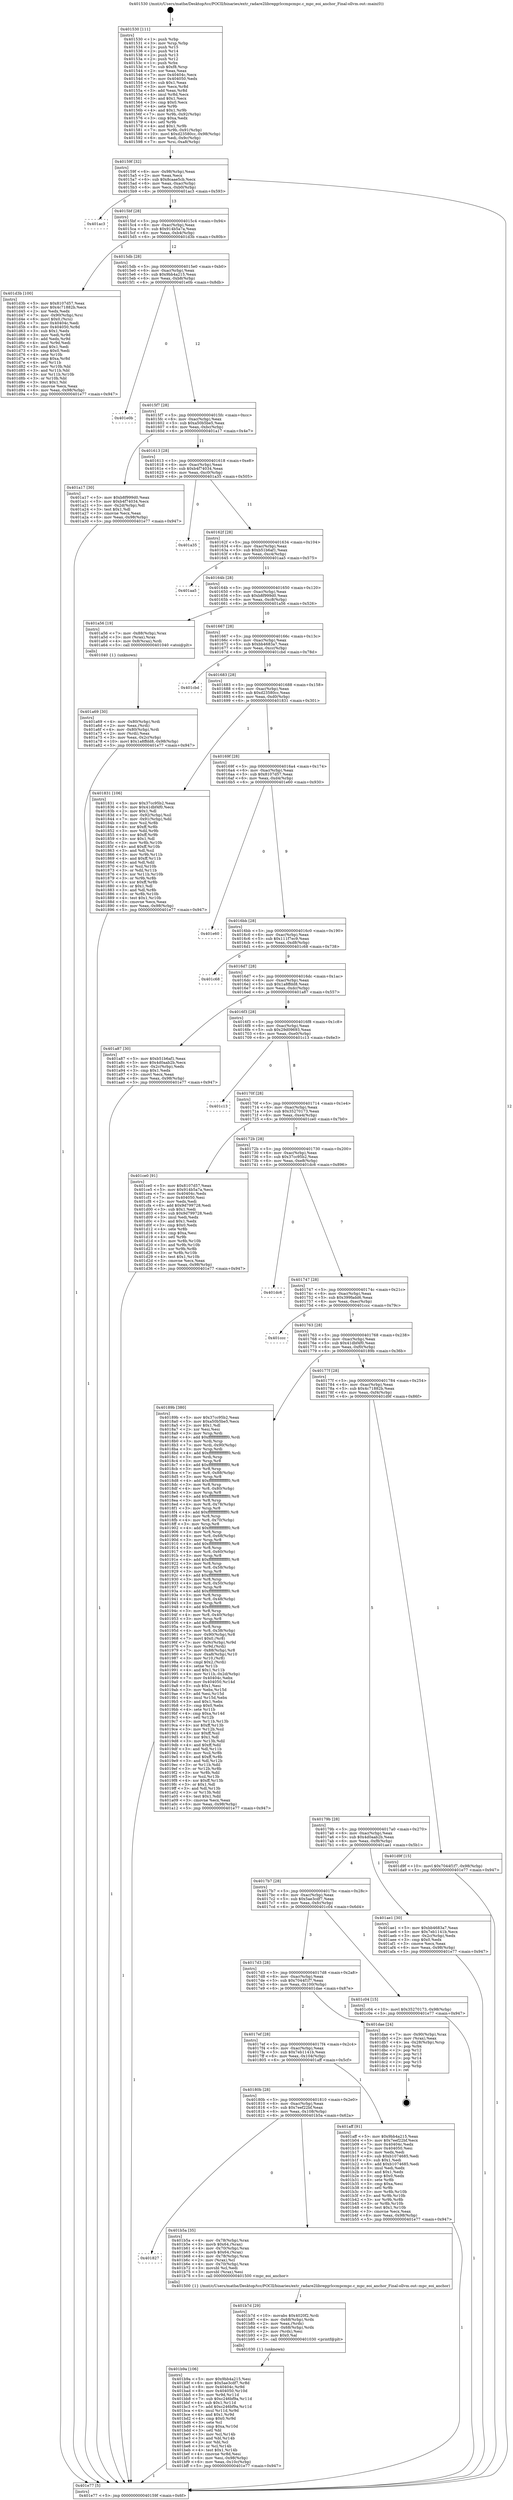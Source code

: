 digraph "0x401530" {
  label = "0x401530 (/mnt/c/Users/mathe/Desktop/tcc/POCII/binaries/extr_radare2libreggrlccmpcmpc.c_mpc_eoi_anchor_Final-ollvm.out::main(0))"
  labelloc = "t"
  node[shape=record]

  Entry [label="",width=0.3,height=0.3,shape=circle,fillcolor=black,style=filled]
  "0x40159f" [label="{
     0x40159f [32]\l
     | [instrs]\l
     &nbsp;&nbsp;0x40159f \<+6\>: mov -0x98(%rbp),%eax\l
     &nbsp;&nbsp;0x4015a5 \<+2\>: mov %eax,%ecx\l
     &nbsp;&nbsp;0x4015a7 \<+6\>: sub $0x8caae5cb,%ecx\l
     &nbsp;&nbsp;0x4015ad \<+6\>: mov %eax,-0xac(%rbp)\l
     &nbsp;&nbsp;0x4015b3 \<+6\>: mov %ecx,-0xb0(%rbp)\l
     &nbsp;&nbsp;0x4015b9 \<+6\>: je 0000000000401ac3 \<main+0x593\>\l
  }"]
  "0x401ac3" [label="{
     0x401ac3\l
  }", style=dashed]
  "0x4015bf" [label="{
     0x4015bf [28]\l
     | [instrs]\l
     &nbsp;&nbsp;0x4015bf \<+5\>: jmp 00000000004015c4 \<main+0x94\>\l
     &nbsp;&nbsp;0x4015c4 \<+6\>: mov -0xac(%rbp),%eax\l
     &nbsp;&nbsp;0x4015ca \<+5\>: sub $0x914b5a7a,%eax\l
     &nbsp;&nbsp;0x4015cf \<+6\>: mov %eax,-0xb4(%rbp)\l
     &nbsp;&nbsp;0x4015d5 \<+6\>: je 0000000000401d3b \<main+0x80b\>\l
  }"]
  Exit [label="",width=0.3,height=0.3,shape=circle,fillcolor=black,style=filled,peripheries=2]
  "0x401d3b" [label="{
     0x401d3b [100]\l
     | [instrs]\l
     &nbsp;&nbsp;0x401d3b \<+5\>: mov $0x8107d57,%eax\l
     &nbsp;&nbsp;0x401d40 \<+5\>: mov $0x4c71882b,%ecx\l
     &nbsp;&nbsp;0x401d45 \<+2\>: xor %edx,%edx\l
     &nbsp;&nbsp;0x401d47 \<+7\>: mov -0x90(%rbp),%rsi\l
     &nbsp;&nbsp;0x401d4e \<+6\>: movl $0x0,(%rsi)\l
     &nbsp;&nbsp;0x401d54 \<+7\>: mov 0x40404c,%edi\l
     &nbsp;&nbsp;0x401d5b \<+8\>: mov 0x404050,%r8d\l
     &nbsp;&nbsp;0x401d63 \<+3\>: sub $0x1,%edx\l
     &nbsp;&nbsp;0x401d66 \<+3\>: mov %edi,%r9d\l
     &nbsp;&nbsp;0x401d69 \<+3\>: add %edx,%r9d\l
     &nbsp;&nbsp;0x401d6c \<+4\>: imul %r9d,%edi\l
     &nbsp;&nbsp;0x401d70 \<+3\>: and $0x1,%edi\l
     &nbsp;&nbsp;0x401d73 \<+3\>: cmp $0x0,%edi\l
     &nbsp;&nbsp;0x401d76 \<+4\>: sete %r10b\l
     &nbsp;&nbsp;0x401d7a \<+4\>: cmp $0xa,%r8d\l
     &nbsp;&nbsp;0x401d7e \<+4\>: setl %r11b\l
     &nbsp;&nbsp;0x401d82 \<+3\>: mov %r10b,%bl\l
     &nbsp;&nbsp;0x401d85 \<+3\>: and %r11b,%bl\l
     &nbsp;&nbsp;0x401d88 \<+3\>: xor %r11b,%r10b\l
     &nbsp;&nbsp;0x401d8b \<+3\>: or %r10b,%bl\l
     &nbsp;&nbsp;0x401d8e \<+3\>: test $0x1,%bl\l
     &nbsp;&nbsp;0x401d91 \<+3\>: cmovne %ecx,%eax\l
     &nbsp;&nbsp;0x401d94 \<+6\>: mov %eax,-0x98(%rbp)\l
     &nbsp;&nbsp;0x401d9a \<+5\>: jmp 0000000000401e77 \<main+0x947\>\l
  }"]
  "0x4015db" [label="{
     0x4015db [28]\l
     | [instrs]\l
     &nbsp;&nbsp;0x4015db \<+5\>: jmp 00000000004015e0 \<main+0xb0\>\l
     &nbsp;&nbsp;0x4015e0 \<+6\>: mov -0xac(%rbp),%eax\l
     &nbsp;&nbsp;0x4015e6 \<+5\>: sub $0x9bb4a215,%eax\l
     &nbsp;&nbsp;0x4015eb \<+6\>: mov %eax,-0xb8(%rbp)\l
     &nbsp;&nbsp;0x4015f1 \<+6\>: je 0000000000401e0b \<main+0x8db\>\l
  }"]
  "0x401b9a" [label="{
     0x401b9a [106]\l
     | [instrs]\l
     &nbsp;&nbsp;0x401b9a \<+5\>: mov $0x9bb4a215,%esi\l
     &nbsp;&nbsp;0x401b9f \<+6\>: mov $0x5ae3cdf7,%r8d\l
     &nbsp;&nbsp;0x401ba5 \<+8\>: mov 0x40404c,%r9d\l
     &nbsp;&nbsp;0x401bad \<+8\>: mov 0x404050,%r10d\l
     &nbsp;&nbsp;0x401bb5 \<+3\>: mov %r9d,%r11d\l
     &nbsp;&nbsp;0x401bb8 \<+7\>: sub $0xc246bf9a,%r11d\l
     &nbsp;&nbsp;0x401bbf \<+4\>: sub $0x1,%r11d\l
     &nbsp;&nbsp;0x401bc3 \<+7\>: add $0xc246bf9a,%r11d\l
     &nbsp;&nbsp;0x401bca \<+4\>: imul %r11d,%r9d\l
     &nbsp;&nbsp;0x401bce \<+4\>: and $0x1,%r9d\l
     &nbsp;&nbsp;0x401bd2 \<+4\>: cmp $0x0,%r9d\l
     &nbsp;&nbsp;0x401bd6 \<+3\>: sete %cl\l
     &nbsp;&nbsp;0x401bd9 \<+4\>: cmp $0xa,%r10d\l
     &nbsp;&nbsp;0x401bdd \<+3\>: setl %bl\l
     &nbsp;&nbsp;0x401be0 \<+3\>: mov %cl,%r14b\l
     &nbsp;&nbsp;0x401be3 \<+3\>: and %bl,%r14b\l
     &nbsp;&nbsp;0x401be6 \<+2\>: xor %bl,%cl\l
     &nbsp;&nbsp;0x401be8 \<+3\>: or %cl,%r14b\l
     &nbsp;&nbsp;0x401beb \<+4\>: test $0x1,%r14b\l
     &nbsp;&nbsp;0x401bef \<+4\>: cmovne %r8d,%esi\l
     &nbsp;&nbsp;0x401bf3 \<+6\>: mov %esi,-0x98(%rbp)\l
     &nbsp;&nbsp;0x401bf9 \<+6\>: mov %eax,-0x10c(%rbp)\l
     &nbsp;&nbsp;0x401bff \<+5\>: jmp 0000000000401e77 \<main+0x947\>\l
  }"]
  "0x401e0b" [label="{
     0x401e0b\l
  }", style=dashed]
  "0x4015f7" [label="{
     0x4015f7 [28]\l
     | [instrs]\l
     &nbsp;&nbsp;0x4015f7 \<+5\>: jmp 00000000004015fc \<main+0xcc\>\l
     &nbsp;&nbsp;0x4015fc \<+6\>: mov -0xac(%rbp),%eax\l
     &nbsp;&nbsp;0x401602 \<+5\>: sub $0xa50b5be5,%eax\l
     &nbsp;&nbsp;0x401607 \<+6\>: mov %eax,-0xbc(%rbp)\l
     &nbsp;&nbsp;0x40160d \<+6\>: je 0000000000401a17 \<main+0x4e7\>\l
  }"]
  "0x401b7d" [label="{
     0x401b7d [29]\l
     | [instrs]\l
     &nbsp;&nbsp;0x401b7d \<+10\>: movabs $0x4020f2,%rdi\l
     &nbsp;&nbsp;0x401b87 \<+4\>: mov -0x68(%rbp),%rdx\l
     &nbsp;&nbsp;0x401b8b \<+2\>: mov %eax,(%rdx)\l
     &nbsp;&nbsp;0x401b8d \<+4\>: mov -0x68(%rbp),%rdx\l
     &nbsp;&nbsp;0x401b91 \<+2\>: mov (%rdx),%esi\l
     &nbsp;&nbsp;0x401b93 \<+2\>: mov $0x0,%al\l
     &nbsp;&nbsp;0x401b95 \<+5\>: call 0000000000401030 \<printf@plt\>\l
     | [calls]\l
     &nbsp;&nbsp;0x401030 \{1\} (unknown)\l
  }"]
  "0x401a17" [label="{
     0x401a17 [30]\l
     | [instrs]\l
     &nbsp;&nbsp;0x401a17 \<+5\>: mov $0xb8f999d0,%eax\l
     &nbsp;&nbsp;0x401a1c \<+5\>: mov $0xb4f74034,%ecx\l
     &nbsp;&nbsp;0x401a21 \<+3\>: mov -0x2d(%rbp),%dl\l
     &nbsp;&nbsp;0x401a24 \<+3\>: test $0x1,%dl\l
     &nbsp;&nbsp;0x401a27 \<+3\>: cmovne %ecx,%eax\l
     &nbsp;&nbsp;0x401a2a \<+6\>: mov %eax,-0x98(%rbp)\l
     &nbsp;&nbsp;0x401a30 \<+5\>: jmp 0000000000401e77 \<main+0x947\>\l
  }"]
  "0x401613" [label="{
     0x401613 [28]\l
     | [instrs]\l
     &nbsp;&nbsp;0x401613 \<+5\>: jmp 0000000000401618 \<main+0xe8\>\l
     &nbsp;&nbsp;0x401618 \<+6\>: mov -0xac(%rbp),%eax\l
     &nbsp;&nbsp;0x40161e \<+5\>: sub $0xb4f74034,%eax\l
     &nbsp;&nbsp;0x401623 \<+6\>: mov %eax,-0xc0(%rbp)\l
     &nbsp;&nbsp;0x401629 \<+6\>: je 0000000000401a35 \<main+0x505\>\l
  }"]
  "0x401827" [label="{
     0x401827\l
  }", style=dashed]
  "0x401a35" [label="{
     0x401a35\l
  }", style=dashed]
  "0x40162f" [label="{
     0x40162f [28]\l
     | [instrs]\l
     &nbsp;&nbsp;0x40162f \<+5\>: jmp 0000000000401634 \<main+0x104\>\l
     &nbsp;&nbsp;0x401634 \<+6\>: mov -0xac(%rbp),%eax\l
     &nbsp;&nbsp;0x40163a \<+5\>: sub $0xb51b6af1,%eax\l
     &nbsp;&nbsp;0x40163f \<+6\>: mov %eax,-0xc4(%rbp)\l
     &nbsp;&nbsp;0x401645 \<+6\>: je 0000000000401aa5 \<main+0x575\>\l
  }"]
  "0x401b5a" [label="{
     0x401b5a [35]\l
     | [instrs]\l
     &nbsp;&nbsp;0x401b5a \<+4\>: mov -0x78(%rbp),%rax\l
     &nbsp;&nbsp;0x401b5e \<+3\>: movb $0x64,(%rax)\l
     &nbsp;&nbsp;0x401b61 \<+4\>: mov -0x70(%rbp),%rax\l
     &nbsp;&nbsp;0x401b65 \<+3\>: movb $0x64,(%rax)\l
     &nbsp;&nbsp;0x401b68 \<+4\>: mov -0x78(%rbp),%rax\l
     &nbsp;&nbsp;0x401b6c \<+2\>: mov (%rax),%cl\l
     &nbsp;&nbsp;0x401b6e \<+4\>: mov -0x70(%rbp),%rax\l
     &nbsp;&nbsp;0x401b72 \<+3\>: movsbl %cl,%edi\l
     &nbsp;&nbsp;0x401b75 \<+3\>: movsbl (%rax),%esi\l
     &nbsp;&nbsp;0x401b78 \<+5\>: call 0000000000401500 \<mpc_eoi_anchor\>\l
     | [calls]\l
     &nbsp;&nbsp;0x401500 \{1\} (/mnt/c/Users/mathe/Desktop/tcc/POCII/binaries/extr_radare2libreggrlccmpcmpc.c_mpc_eoi_anchor_Final-ollvm.out::mpc_eoi_anchor)\l
  }"]
  "0x401aa5" [label="{
     0x401aa5\l
  }", style=dashed]
  "0x40164b" [label="{
     0x40164b [28]\l
     | [instrs]\l
     &nbsp;&nbsp;0x40164b \<+5\>: jmp 0000000000401650 \<main+0x120\>\l
     &nbsp;&nbsp;0x401650 \<+6\>: mov -0xac(%rbp),%eax\l
     &nbsp;&nbsp;0x401656 \<+5\>: sub $0xb8f999d0,%eax\l
     &nbsp;&nbsp;0x40165b \<+6\>: mov %eax,-0xc8(%rbp)\l
     &nbsp;&nbsp;0x401661 \<+6\>: je 0000000000401a56 \<main+0x526\>\l
  }"]
  "0x40180b" [label="{
     0x40180b [28]\l
     | [instrs]\l
     &nbsp;&nbsp;0x40180b \<+5\>: jmp 0000000000401810 \<main+0x2e0\>\l
     &nbsp;&nbsp;0x401810 \<+6\>: mov -0xac(%rbp),%eax\l
     &nbsp;&nbsp;0x401816 \<+5\>: sub $0x7eef22bf,%eax\l
     &nbsp;&nbsp;0x40181b \<+6\>: mov %eax,-0x108(%rbp)\l
     &nbsp;&nbsp;0x401821 \<+6\>: je 0000000000401b5a \<main+0x62a\>\l
  }"]
  "0x401a56" [label="{
     0x401a56 [19]\l
     | [instrs]\l
     &nbsp;&nbsp;0x401a56 \<+7\>: mov -0x88(%rbp),%rax\l
     &nbsp;&nbsp;0x401a5d \<+3\>: mov (%rax),%rax\l
     &nbsp;&nbsp;0x401a60 \<+4\>: mov 0x8(%rax),%rdi\l
     &nbsp;&nbsp;0x401a64 \<+5\>: call 0000000000401040 \<atoi@plt\>\l
     | [calls]\l
     &nbsp;&nbsp;0x401040 \{1\} (unknown)\l
  }"]
  "0x401667" [label="{
     0x401667 [28]\l
     | [instrs]\l
     &nbsp;&nbsp;0x401667 \<+5\>: jmp 000000000040166c \<main+0x13c\>\l
     &nbsp;&nbsp;0x40166c \<+6\>: mov -0xac(%rbp),%eax\l
     &nbsp;&nbsp;0x401672 \<+5\>: sub $0xbb4683a7,%eax\l
     &nbsp;&nbsp;0x401677 \<+6\>: mov %eax,-0xcc(%rbp)\l
     &nbsp;&nbsp;0x40167d \<+6\>: je 0000000000401cbd \<main+0x78d\>\l
  }"]
  "0x401aff" [label="{
     0x401aff [91]\l
     | [instrs]\l
     &nbsp;&nbsp;0x401aff \<+5\>: mov $0x9bb4a215,%eax\l
     &nbsp;&nbsp;0x401b04 \<+5\>: mov $0x7eef22bf,%ecx\l
     &nbsp;&nbsp;0x401b09 \<+7\>: mov 0x40404c,%edx\l
     &nbsp;&nbsp;0x401b10 \<+7\>: mov 0x404050,%esi\l
     &nbsp;&nbsp;0x401b17 \<+2\>: mov %edx,%edi\l
     &nbsp;&nbsp;0x401b19 \<+6\>: sub $0xb1074685,%edi\l
     &nbsp;&nbsp;0x401b1f \<+3\>: sub $0x1,%edi\l
     &nbsp;&nbsp;0x401b22 \<+6\>: add $0xb1074685,%edi\l
     &nbsp;&nbsp;0x401b28 \<+3\>: imul %edi,%edx\l
     &nbsp;&nbsp;0x401b2b \<+3\>: and $0x1,%edx\l
     &nbsp;&nbsp;0x401b2e \<+3\>: cmp $0x0,%edx\l
     &nbsp;&nbsp;0x401b31 \<+4\>: sete %r8b\l
     &nbsp;&nbsp;0x401b35 \<+3\>: cmp $0xa,%esi\l
     &nbsp;&nbsp;0x401b38 \<+4\>: setl %r9b\l
     &nbsp;&nbsp;0x401b3c \<+3\>: mov %r8b,%r10b\l
     &nbsp;&nbsp;0x401b3f \<+3\>: and %r9b,%r10b\l
     &nbsp;&nbsp;0x401b42 \<+3\>: xor %r9b,%r8b\l
     &nbsp;&nbsp;0x401b45 \<+3\>: or %r8b,%r10b\l
     &nbsp;&nbsp;0x401b48 \<+4\>: test $0x1,%r10b\l
     &nbsp;&nbsp;0x401b4c \<+3\>: cmovne %ecx,%eax\l
     &nbsp;&nbsp;0x401b4f \<+6\>: mov %eax,-0x98(%rbp)\l
     &nbsp;&nbsp;0x401b55 \<+5\>: jmp 0000000000401e77 \<main+0x947\>\l
  }"]
  "0x401cbd" [label="{
     0x401cbd\l
  }", style=dashed]
  "0x401683" [label="{
     0x401683 [28]\l
     | [instrs]\l
     &nbsp;&nbsp;0x401683 \<+5\>: jmp 0000000000401688 \<main+0x158\>\l
     &nbsp;&nbsp;0x401688 \<+6\>: mov -0xac(%rbp),%eax\l
     &nbsp;&nbsp;0x40168e \<+5\>: sub $0xd23580cc,%eax\l
     &nbsp;&nbsp;0x401693 \<+6\>: mov %eax,-0xd0(%rbp)\l
     &nbsp;&nbsp;0x401699 \<+6\>: je 0000000000401831 \<main+0x301\>\l
  }"]
  "0x4017ef" [label="{
     0x4017ef [28]\l
     | [instrs]\l
     &nbsp;&nbsp;0x4017ef \<+5\>: jmp 00000000004017f4 \<main+0x2c4\>\l
     &nbsp;&nbsp;0x4017f4 \<+6\>: mov -0xac(%rbp),%eax\l
     &nbsp;&nbsp;0x4017fa \<+5\>: sub $0x7eb1141b,%eax\l
     &nbsp;&nbsp;0x4017ff \<+6\>: mov %eax,-0x104(%rbp)\l
     &nbsp;&nbsp;0x401805 \<+6\>: je 0000000000401aff \<main+0x5cf\>\l
  }"]
  "0x401831" [label="{
     0x401831 [106]\l
     | [instrs]\l
     &nbsp;&nbsp;0x401831 \<+5\>: mov $0x37cc95b2,%eax\l
     &nbsp;&nbsp;0x401836 \<+5\>: mov $0x41dbf4f0,%ecx\l
     &nbsp;&nbsp;0x40183b \<+2\>: mov $0x1,%dl\l
     &nbsp;&nbsp;0x40183d \<+7\>: mov -0x92(%rbp),%sil\l
     &nbsp;&nbsp;0x401844 \<+7\>: mov -0x91(%rbp),%dil\l
     &nbsp;&nbsp;0x40184b \<+3\>: mov %sil,%r8b\l
     &nbsp;&nbsp;0x40184e \<+4\>: xor $0xff,%r8b\l
     &nbsp;&nbsp;0x401852 \<+3\>: mov %dil,%r9b\l
     &nbsp;&nbsp;0x401855 \<+4\>: xor $0xff,%r9b\l
     &nbsp;&nbsp;0x401859 \<+3\>: xor $0x1,%dl\l
     &nbsp;&nbsp;0x40185c \<+3\>: mov %r8b,%r10b\l
     &nbsp;&nbsp;0x40185f \<+4\>: and $0xff,%r10b\l
     &nbsp;&nbsp;0x401863 \<+3\>: and %dl,%sil\l
     &nbsp;&nbsp;0x401866 \<+3\>: mov %r9b,%r11b\l
     &nbsp;&nbsp;0x401869 \<+4\>: and $0xff,%r11b\l
     &nbsp;&nbsp;0x40186d \<+3\>: and %dl,%dil\l
     &nbsp;&nbsp;0x401870 \<+3\>: or %sil,%r10b\l
     &nbsp;&nbsp;0x401873 \<+3\>: or %dil,%r11b\l
     &nbsp;&nbsp;0x401876 \<+3\>: xor %r11b,%r10b\l
     &nbsp;&nbsp;0x401879 \<+3\>: or %r9b,%r8b\l
     &nbsp;&nbsp;0x40187c \<+4\>: xor $0xff,%r8b\l
     &nbsp;&nbsp;0x401880 \<+3\>: or $0x1,%dl\l
     &nbsp;&nbsp;0x401883 \<+3\>: and %dl,%r8b\l
     &nbsp;&nbsp;0x401886 \<+3\>: or %r8b,%r10b\l
     &nbsp;&nbsp;0x401889 \<+4\>: test $0x1,%r10b\l
     &nbsp;&nbsp;0x40188d \<+3\>: cmovne %ecx,%eax\l
     &nbsp;&nbsp;0x401890 \<+6\>: mov %eax,-0x98(%rbp)\l
     &nbsp;&nbsp;0x401896 \<+5\>: jmp 0000000000401e77 \<main+0x947\>\l
  }"]
  "0x40169f" [label="{
     0x40169f [28]\l
     | [instrs]\l
     &nbsp;&nbsp;0x40169f \<+5\>: jmp 00000000004016a4 \<main+0x174\>\l
     &nbsp;&nbsp;0x4016a4 \<+6\>: mov -0xac(%rbp),%eax\l
     &nbsp;&nbsp;0x4016aa \<+5\>: sub $0x8107d57,%eax\l
     &nbsp;&nbsp;0x4016af \<+6\>: mov %eax,-0xd4(%rbp)\l
     &nbsp;&nbsp;0x4016b5 \<+6\>: je 0000000000401e60 \<main+0x930\>\l
  }"]
  "0x401e77" [label="{
     0x401e77 [5]\l
     | [instrs]\l
     &nbsp;&nbsp;0x401e77 \<+5\>: jmp 000000000040159f \<main+0x6f\>\l
  }"]
  "0x401530" [label="{
     0x401530 [111]\l
     | [instrs]\l
     &nbsp;&nbsp;0x401530 \<+1\>: push %rbp\l
     &nbsp;&nbsp;0x401531 \<+3\>: mov %rsp,%rbp\l
     &nbsp;&nbsp;0x401534 \<+2\>: push %r15\l
     &nbsp;&nbsp;0x401536 \<+2\>: push %r14\l
     &nbsp;&nbsp;0x401538 \<+2\>: push %r13\l
     &nbsp;&nbsp;0x40153a \<+2\>: push %r12\l
     &nbsp;&nbsp;0x40153c \<+1\>: push %rbx\l
     &nbsp;&nbsp;0x40153d \<+7\>: sub $0xf8,%rsp\l
     &nbsp;&nbsp;0x401544 \<+2\>: xor %eax,%eax\l
     &nbsp;&nbsp;0x401546 \<+7\>: mov 0x40404c,%ecx\l
     &nbsp;&nbsp;0x40154d \<+7\>: mov 0x404050,%edx\l
     &nbsp;&nbsp;0x401554 \<+3\>: sub $0x1,%eax\l
     &nbsp;&nbsp;0x401557 \<+3\>: mov %ecx,%r8d\l
     &nbsp;&nbsp;0x40155a \<+3\>: add %eax,%r8d\l
     &nbsp;&nbsp;0x40155d \<+4\>: imul %r8d,%ecx\l
     &nbsp;&nbsp;0x401561 \<+3\>: and $0x1,%ecx\l
     &nbsp;&nbsp;0x401564 \<+3\>: cmp $0x0,%ecx\l
     &nbsp;&nbsp;0x401567 \<+4\>: sete %r9b\l
     &nbsp;&nbsp;0x40156b \<+4\>: and $0x1,%r9b\l
     &nbsp;&nbsp;0x40156f \<+7\>: mov %r9b,-0x92(%rbp)\l
     &nbsp;&nbsp;0x401576 \<+3\>: cmp $0xa,%edx\l
     &nbsp;&nbsp;0x401579 \<+4\>: setl %r9b\l
     &nbsp;&nbsp;0x40157d \<+4\>: and $0x1,%r9b\l
     &nbsp;&nbsp;0x401581 \<+7\>: mov %r9b,-0x91(%rbp)\l
     &nbsp;&nbsp;0x401588 \<+10\>: movl $0xd23580cc,-0x98(%rbp)\l
     &nbsp;&nbsp;0x401592 \<+6\>: mov %edi,-0x9c(%rbp)\l
     &nbsp;&nbsp;0x401598 \<+7\>: mov %rsi,-0xa8(%rbp)\l
  }"]
  "0x401dae" [label="{
     0x401dae [24]\l
     | [instrs]\l
     &nbsp;&nbsp;0x401dae \<+7\>: mov -0x90(%rbp),%rax\l
     &nbsp;&nbsp;0x401db5 \<+2\>: mov (%rax),%eax\l
     &nbsp;&nbsp;0x401db7 \<+4\>: lea -0x28(%rbp),%rsp\l
     &nbsp;&nbsp;0x401dbb \<+1\>: pop %rbx\l
     &nbsp;&nbsp;0x401dbc \<+2\>: pop %r12\l
     &nbsp;&nbsp;0x401dbe \<+2\>: pop %r13\l
     &nbsp;&nbsp;0x401dc0 \<+2\>: pop %r14\l
     &nbsp;&nbsp;0x401dc2 \<+2\>: pop %r15\l
     &nbsp;&nbsp;0x401dc4 \<+1\>: pop %rbp\l
     &nbsp;&nbsp;0x401dc5 \<+1\>: ret\l
  }"]
  "0x401e60" [label="{
     0x401e60\l
  }", style=dashed]
  "0x4016bb" [label="{
     0x4016bb [28]\l
     | [instrs]\l
     &nbsp;&nbsp;0x4016bb \<+5\>: jmp 00000000004016c0 \<main+0x190\>\l
     &nbsp;&nbsp;0x4016c0 \<+6\>: mov -0xac(%rbp),%eax\l
     &nbsp;&nbsp;0x4016c6 \<+5\>: sub $0x111f7ec9,%eax\l
     &nbsp;&nbsp;0x4016cb \<+6\>: mov %eax,-0xd8(%rbp)\l
     &nbsp;&nbsp;0x4016d1 \<+6\>: je 0000000000401c68 \<main+0x738\>\l
  }"]
  "0x4017d3" [label="{
     0x4017d3 [28]\l
     | [instrs]\l
     &nbsp;&nbsp;0x4017d3 \<+5\>: jmp 00000000004017d8 \<main+0x2a8\>\l
     &nbsp;&nbsp;0x4017d8 \<+6\>: mov -0xac(%rbp),%eax\l
     &nbsp;&nbsp;0x4017de \<+5\>: sub $0x7044f1f7,%eax\l
     &nbsp;&nbsp;0x4017e3 \<+6\>: mov %eax,-0x100(%rbp)\l
     &nbsp;&nbsp;0x4017e9 \<+6\>: je 0000000000401dae \<main+0x87e\>\l
  }"]
  "0x401c68" [label="{
     0x401c68\l
  }", style=dashed]
  "0x4016d7" [label="{
     0x4016d7 [28]\l
     | [instrs]\l
     &nbsp;&nbsp;0x4016d7 \<+5\>: jmp 00000000004016dc \<main+0x1ac\>\l
     &nbsp;&nbsp;0x4016dc \<+6\>: mov -0xac(%rbp),%eax\l
     &nbsp;&nbsp;0x4016e2 \<+5\>: sub $0x1a8ffdd8,%eax\l
     &nbsp;&nbsp;0x4016e7 \<+6\>: mov %eax,-0xdc(%rbp)\l
     &nbsp;&nbsp;0x4016ed \<+6\>: je 0000000000401a87 \<main+0x557\>\l
  }"]
  "0x401c04" [label="{
     0x401c04 [15]\l
     | [instrs]\l
     &nbsp;&nbsp;0x401c04 \<+10\>: movl $0x35270173,-0x98(%rbp)\l
     &nbsp;&nbsp;0x401c0e \<+5\>: jmp 0000000000401e77 \<main+0x947\>\l
  }"]
  "0x401a87" [label="{
     0x401a87 [30]\l
     | [instrs]\l
     &nbsp;&nbsp;0x401a87 \<+5\>: mov $0xb51b6af1,%eax\l
     &nbsp;&nbsp;0x401a8c \<+5\>: mov $0x4d0aab2b,%ecx\l
     &nbsp;&nbsp;0x401a91 \<+3\>: mov -0x2c(%rbp),%edx\l
     &nbsp;&nbsp;0x401a94 \<+3\>: cmp $0x1,%edx\l
     &nbsp;&nbsp;0x401a97 \<+3\>: cmovl %ecx,%eax\l
     &nbsp;&nbsp;0x401a9a \<+6\>: mov %eax,-0x98(%rbp)\l
     &nbsp;&nbsp;0x401aa0 \<+5\>: jmp 0000000000401e77 \<main+0x947\>\l
  }"]
  "0x4016f3" [label="{
     0x4016f3 [28]\l
     | [instrs]\l
     &nbsp;&nbsp;0x4016f3 \<+5\>: jmp 00000000004016f8 \<main+0x1c8\>\l
     &nbsp;&nbsp;0x4016f8 \<+6\>: mov -0xac(%rbp),%eax\l
     &nbsp;&nbsp;0x4016fe \<+5\>: sub $0x29d09693,%eax\l
     &nbsp;&nbsp;0x401703 \<+6\>: mov %eax,-0xe0(%rbp)\l
     &nbsp;&nbsp;0x401709 \<+6\>: je 0000000000401c13 \<main+0x6e3\>\l
  }"]
  "0x4017b7" [label="{
     0x4017b7 [28]\l
     | [instrs]\l
     &nbsp;&nbsp;0x4017b7 \<+5\>: jmp 00000000004017bc \<main+0x28c\>\l
     &nbsp;&nbsp;0x4017bc \<+6\>: mov -0xac(%rbp),%eax\l
     &nbsp;&nbsp;0x4017c2 \<+5\>: sub $0x5ae3cdf7,%eax\l
     &nbsp;&nbsp;0x4017c7 \<+6\>: mov %eax,-0xfc(%rbp)\l
     &nbsp;&nbsp;0x4017cd \<+6\>: je 0000000000401c04 \<main+0x6d4\>\l
  }"]
  "0x401c13" [label="{
     0x401c13\l
  }", style=dashed]
  "0x40170f" [label="{
     0x40170f [28]\l
     | [instrs]\l
     &nbsp;&nbsp;0x40170f \<+5\>: jmp 0000000000401714 \<main+0x1e4\>\l
     &nbsp;&nbsp;0x401714 \<+6\>: mov -0xac(%rbp),%eax\l
     &nbsp;&nbsp;0x40171a \<+5\>: sub $0x35270173,%eax\l
     &nbsp;&nbsp;0x40171f \<+6\>: mov %eax,-0xe4(%rbp)\l
     &nbsp;&nbsp;0x401725 \<+6\>: je 0000000000401ce0 \<main+0x7b0\>\l
  }"]
  "0x401ae1" [label="{
     0x401ae1 [30]\l
     | [instrs]\l
     &nbsp;&nbsp;0x401ae1 \<+5\>: mov $0xbb4683a7,%eax\l
     &nbsp;&nbsp;0x401ae6 \<+5\>: mov $0x7eb1141b,%ecx\l
     &nbsp;&nbsp;0x401aeb \<+3\>: mov -0x2c(%rbp),%edx\l
     &nbsp;&nbsp;0x401aee \<+3\>: cmp $0x0,%edx\l
     &nbsp;&nbsp;0x401af1 \<+3\>: cmove %ecx,%eax\l
     &nbsp;&nbsp;0x401af4 \<+6\>: mov %eax,-0x98(%rbp)\l
     &nbsp;&nbsp;0x401afa \<+5\>: jmp 0000000000401e77 \<main+0x947\>\l
  }"]
  "0x401ce0" [label="{
     0x401ce0 [91]\l
     | [instrs]\l
     &nbsp;&nbsp;0x401ce0 \<+5\>: mov $0x8107d57,%eax\l
     &nbsp;&nbsp;0x401ce5 \<+5\>: mov $0x914b5a7a,%ecx\l
     &nbsp;&nbsp;0x401cea \<+7\>: mov 0x40404c,%edx\l
     &nbsp;&nbsp;0x401cf1 \<+7\>: mov 0x404050,%esi\l
     &nbsp;&nbsp;0x401cf8 \<+2\>: mov %edx,%edi\l
     &nbsp;&nbsp;0x401cfa \<+6\>: add $0x9d799728,%edi\l
     &nbsp;&nbsp;0x401d00 \<+3\>: sub $0x1,%edi\l
     &nbsp;&nbsp;0x401d03 \<+6\>: sub $0x9d799728,%edi\l
     &nbsp;&nbsp;0x401d09 \<+3\>: imul %edi,%edx\l
     &nbsp;&nbsp;0x401d0c \<+3\>: and $0x1,%edx\l
     &nbsp;&nbsp;0x401d0f \<+3\>: cmp $0x0,%edx\l
     &nbsp;&nbsp;0x401d12 \<+4\>: sete %r8b\l
     &nbsp;&nbsp;0x401d16 \<+3\>: cmp $0xa,%esi\l
     &nbsp;&nbsp;0x401d19 \<+4\>: setl %r9b\l
     &nbsp;&nbsp;0x401d1d \<+3\>: mov %r8b,%r10b\l
     &nbsp;&nbsp;0x401d20 \<+3\>: and %r9b,%r10b\l
     &nbsp;&nbsp;0x401d23 \<+3\>: xor %r9b,%r8b\l
     &nbsp;&nbsp;0x401d26 \<+3\>: or %r8b,%r10b\l
     &nbsp;&nbsp;0x401d29 \<+4\>: test $0x1,%r10b\l
     &nbsp;&nbsp;0x401d2d \<+3\>: cmovne %ecx,%eax\l
     &nbsp;&nbsp;0x401d30 \<+6\>: mov %eax,-0x98(%rbp)\l
     &nbsp;&nbsp;0x401d36 \<+5\>: jmp 0000000000401e77 \<main+0x947\>\l
  }"]
  "0x40172b" [label="{
     0x40172b [28]\l
     | [instrs]\l
     &nbsp;&nbsp;0x40172b \<+5\>: jmp 0000000000401730 \<main+0x200\>\l
     &nbsp;&nbsp;0x401730 \<+6\>: mov -0xac(%rbp),%eax\l
     &nbsp;&nbsp;0x401736 \<+5\>: sub $0x37cc95b2,%eax\l
     &nbsp;&nbsp;0x40173b \<+6\>: mov %eax,-0xe8(%rbp)\l
     &nbsp;&nbsp;0x401741 \<+6\>: je 0000000000401dc6 \<main+0x896\>\l
  }"]
  "0x40179b" [label="{
     0x40179b [28]\l
     | [instrs]\l
     &nbsp;&nbsp;0x40179b \<+5\>: jmp 00000000004017a0 \<main+0x270\>\l
     &nbsp;&nbsp;0x4017a0 \<+6\>: mov -0xac(%rbp),%eax\l
     &nbsp;&nbsp;0x4017a6 \<+5\>: sub $0x4d0aab2b,%eax\l
     &nbsp;&nbsp;0x4017ab \<+6\>: mov %eax,-0xf8(%rbp)\l
     &nbsp;&nbsp;0x4017b1 \<+6\>: je 0000000000401ae1 \<main+0x5b1\>\l
  }"]
  "0x401dc6" [label="{
     0x401dc6\l
  }", style=dashed]
  "0x401747" [label="{
     0x401747 [28]\l
     | [instrs]\l
     &nbsp;&nbsp;0x401747 \<+5\>: jmp 000000000040174c \<main+0x21c\>\l
     &nbsp;&nbsp;0x40174c \<+6\>: mov -0xac(%rbp),%eax\l
     &nbsp;&nbsp;0x401752 \<+5\>: sub $0x399fadd6,%eax\l
     &nbsp;&nbsp;0x401757 \<+6\>: mov %eax,-0xec(%rbp)\l
     &nbsp;&nbsp;0x40175d \<+6\>: je 0000000000401ccc \<main+0x79c\>\l
  }"]
  "0x401d9f" [label="{
     0x401d9f [15]\l
     | [instrs]\l
     &nbsp;&nbsp;0x401d9f \<+10\>: movl $0x7044f1f7,-0x98(%rbp)\l
     &nbsp;&nbsp;0x401da9 \<+5\>: jmp 0000000000401e77 \<main+0x947\>\l
  }"]
  "0x401ccc" [label="{
     0x401ccc\l
  }", style=dashed]
  "0x401763" [label="{
     0x401763 [28]\l
     | [instrs]\l
     &nbsp;&nbsp;0x401763 \<+5\>: jmp 0000000000401768 \<main+0x238\>\l
     &nbsp;&nbsp;0x401768 \<+6\>: mov -0xac(%rbp),%eax\l
     &nbsp;&nbsp;0x40176e \<+5\>: sub $0x41dbf4f0,%eax\l
     &nbsp;&nbsp;0x401773 \<+6\>: mov %eax,-0xf0(%rbp)\l
     &nbsp;&nbsp;0x401779 \<+6\>: je 000000000040189b \<main+0x36b\>\l
  }"]
  "0x401a69" [label="{
     0x401a69 [30]\l
     | [instrs]\l
     &nbsp;&nbsp;0x401a69 \<+4\>: mov -0x80(%rbp),%rdi\l
     &nbsp;&nbsp;0x401a6d \<+2\>: mov %eax,(%rdi)\l
     &nbsp;&nbsp;0x401a6f \<+4\>: mov -0x80(%rbp),%rdi\l
     &nbsp;&nbsp;0x401a73 \<+2\>: mov (%rdi),%eax\l
     &nbsp;&nbsp;0x401a75 \<+3\>: mov %eax,-0x2c(%rbp)\l
     &nbsp;&nbsp;0x401a78 \<+10\>: movl $0x1a8ffdd8,-0x98(%rbp)\l
     &nbsp;&nbsp;0x401a82 \<+5\>: jmp 0000000000401e77 \<main+0x947\>\l
  }"]
  "0x40189b" [label="{
     0x40189b [380]\l
     | [instrs]\l
     &nbsp;&nbsp;0x40189b \<+5\>: mov $0x37cc95b2,%eax\l
     &nbsp;&nbsp;0x4018a0 \<+5\>: mov $0xa50b5be5,%ecx\l
     &nbsp;&nbsp;0x4018a5 \<+2\>: mov $0x1,%dl\l
     &nbsp;&nbsp;0x4018a7 \<+2\>: xor %esi,%esi\l
     &nbsp;&nbsp;0x4018a9 \<+3\>: mov %rsp,%rdi\l
     &nbsp;&nbsp;0x4018ac \<+4\>: add $0xfffffffffffffff0,%rdi\l
     &nbsp;&nbsp;0x4018b0 \<+3\>: mov %rdi,%rsp\l
     &nbsp;&nbsp;0x4018b3 \<+7\>: mov %rdi,-0x90(%rbp)\l
     &nbsp;&nbsp;0x4018ba \<+3\>: mov %rsp,%rdi\l
     &nbsp;&nbsp;0x4018bd \<+4\>: add $0xfffffffffffffff0,%rdi\l
     &nbsp;&nbsp;0x4018c1 \<+3\>: mov %rdi,%rsp\l
     &nbsp;&nbsp;0x4018c4 \<+3\>: mov %rsp,%r8\l
     &nbsp;&nbsp;0x4018c7 \<+4\>: add $0xfffffffffffffff0,%r8\l
     &nbsp;&nbsp;0x4018cb \<+3\>: mov %r8,%rsp\l
     &nbsp;&nbsp;0x4018ce \<+7\>: mov %r8,-0x88(%rbp)\l
     &nbsp;&nbsp;0x4018d5 \<+3\>: mov %rsp,%r8\l
     &nbsp;&nbsp;0x4018d8 \<+4\>: add $0xfffffffffffffff0,%r8\l
     &nbsp;&nbsp;0x4018dc \<+3\>: mov %r8,%rsp\l
     &nbsp;&nbsp;0x4018df \<+4\>: mov %r8,-0x80(%rbp)\l
     &nbsp;&nbsp;0x4018e3 \<+3\>: mov %rsp,%r8\l
     &nbsp;&nbsp;0x4018e6 \<+4\>: add $0xfffffffffffffff0,%r8\l
     &nbsp;&nbsp;0x4018ea \<+3\>: mov %r8,%rsp\l
     &nbsp;&nbsp;0x4018ed \<+4\>: mov %r8,-0x78(%rbp)\l
     &nbsp;&nbsp;0x4018f1 \<+3\>: mov %rsp,%r8\l
     &nbsp;&nbsp;0x4018f4 \<+4\>: add $0xfffffffffffffff0,%r8\l
     &nbsp;&nbsp;0x4018f8 \<+3\>: mov %r8,%rsp\l
     &nbsp;&nbsp;0x4018fb \<+4\>: mov %r8,-0x70(%rbp)\l
     &nbsp;&nbsp;0x4018ff \<+3\>: mov %rsp,%r8\l
     &nbsp;&nbsp;0x401902 \<+4\>: add $0xfffffffffffffff0,%r8\l
     &nbsp;&nbsp;0x401906 \<+3\>: mov %r8,%rsp\l
     &nbsp;&nbsp;0x401909 \<+4\>: mov %r8,-0x68(%rbp)\l
     &nbsp;&nbsp;0x40190d \<+3\>: mov %rsp,%r8\l
     &nbsp;&nbsp;0x401910 \<+4\>: add $0xfffffffffffffff0,%r8\l
     &nbsp;&nbsp;0x401914 \<+3\>: mov %r8,%rsp\l
     &nbsp;&nbsp;0x401917 \<+4\>: mov %r8,-0x60(%rbp)\l
     &nbsp;&nbsp;0x40191b \<+3\>: mov %rsp,%r8\l
     &nbsp;&nbsp;0x40191e \<+4\>: add $0xfffffffffffffff0,%r8\l
     &nbsp;&nbsp;0x401922 \<+3\>: mov %r8,%rsp\l
     &nbsp;&nbsp;0x401925 \<+4\>: mov %r8,-0x58(%rbp)\l
     &nbsp;&nbsp;0x401929 \<+3\>: mov %rsp,%r8\l
     &nbsp;&nbsp;0x40192c \<+4\>: add $0xfffffffffffffff0,%r8\l
     &nbsp;&nbsp;0x401930 \<+3\>: mov %r8,%rsp\l
     &nbsp;&nbsp;0x401933 \<+4\>: mov %r8,-0x50(%rbp)\l
     &nbsp;&nbsp;0x401937 \<+3\>: mov %rsp,%r8\l
     &nbsp;&nbsp;0x40193a \<+4\>: add $0xfffffffffffffff0,%r8\l
     &nbsp;&nbsp;0x40193e \<+3\>: mov %r8,%rsp\l
     &nbsp;&nbsp;0x401941 \<+4\>: mov %r8,-0x48(%rbp)\l
     &nbsp;&nbsp;0x401945 \<+3\>: mov %rsp,%r8\l
     &nbsp;&nbsp;0x401948 \<+4\>: add $0xfffffffffffffff0,%r8\l
     &nbsp;&nbsp;0x40194c \<+3\>: mov %r8,%rsp\l
     &nbsp;&nbsp;0x40194f \<+4\>: mov %r8,-0x40(%rbp)\l
     &nbsp;&nbsp;0x401953 \<+3\>: mov %rsp,%r8\l
     &nbsp;&nbsp;0x401956 \<+4\>: add $0xfffffffffffffff0,%r8\l
     &nbsp;&nbsp;0x40195a \<+3\>: mov %r8,%rsp\l
     &nbsp;&nbsp;0x40195d \<+4\>: mov %r8,-0x38(%rbp)\l
     &nbsp;&nbsp;0x401961 \<+7\>: mov -0x90(%rbp),%r8\l
     &nbsp;&nbsp;0x401968 \<+7\>: movl $0x0,(%r8)\l
     &nbsp;&nbsp;0x40196f \<+7\>: mov -0x9c(%rbp),%r9d\l
     &nbsp;&nbsp;0x401976 \<+3\>: mov %r9d,(%rdi)\l
     &nbsp;&nbsp;0x401979 \<+7\>: mov -0x88(%rbp),%r8\l
     &nbsp;&nbsp;0x401980 \<+7\>: mov -0xa8(%rbp),%r10\l
     &nbsp;&nbsp;0x401987 \<+3\>: mov %r10,(%r8)\l
     &nbsp;&nbsp;0x40198a \<+3\>: cmpl $0x2,(%rdi)\l
     &nbsp;&nbsp;0x40198d \<+4\>: setne %r11b\l
     &nbsp;&nbsp;0x401991 \<+4\>: and $0x1,%r11b\l
     &nbsp;&nbsp;0x401995 \<+4\>: mov %r11b,-0x2d(%rbp)\l
     &nbsp;&nbsp;0x401999 \<+7\>: mov 0x40404c,%ebx\l
     &nbsp;&nbsp;0x4019a0 \<+8\>: mov 0x404050,%r14d\l
     &nbsp;&nbsp;0x4019a8 \<+3\>: sub $0x1,%esi\l
     &nbsp;&nbsp;0x4019ab \<+3\>: mov %ebx,%r15d\l
     &nbsp;&nbsp;0x4019ae \<+3\>: add %esi,%r15d\l
     &nbsp;&nbsp;0x4019b1 \<+4\>: imul %r15d,%ebx\l
     &nbsp;&nbsp;0x4019b5 \<+3\>: and $0x1,%ebx\l
     &nbsp;&nbsp;0x4019b8 \<+3\>: cmp $0x0,%ebx\l
     &nbsp;&nbsp;0x4019bb \<+4\>: sete %r11b\l
     &nbsp;&nbsp;0x4019bf \<+4\>: cmp $0xa,%r14d\l
     &nbsp;&nbsp;0x4019c3 \<+4\>: setl %r12b\l
     &nbsp;&nbsp;0x4019c7 \<+3\>: mov %r11b,%r13b\l
     &nbsp;&nbsp;0x4019ca \<+4\>: xor $0xff,%r13b\l
     &nbsp;&nbsp;0x4019ce \<+3\>: mov %r12b,%sil\l
     &nbsp;&nbsp;0x4019d1 \<+4\>: xor $0xff,%sil\l
     &nbsp;&nbsp;0x4019d5 \<+3\>: xor $0x1,%dl\l
     &nbsp;&nbsp;0x4019d8 \<+3\>: mov %r13b,%dil\l
     &nbsp;&nbsp;0x4019db \<+4\>: and $0xff,%dil\l
     &nbsp;&nbsp;0x4019df \<+3\>: and %dl,%r11b\l
     &nbsp;&nbsp;0x4019e2 \<+3\>: mov %sil,%r8b\l
     &nbsp;&nbsp;0x4019e5 \<+4\>: and $0xff,%r8b\l
     &nbsp;&nbsp;0x4019e9 \<+3\>: and %dl,%r12b\l
     &nbsp;&nbsp;0x4019ec \<+3\>: or %r11b,%dil\l
     &nbsp;&nbsp;0x4019ef \<+3\>: or %r12b,%r8b\l
     &nbsp;&nbsp;0x4019f2 \<+3\>: xor %r8b,%dil\l
     &nbsp;&nbsp;0x4019f5 \<+3\>: or %sil,%r13b\l
     &nbsp;&nbsp;0x4019f8 \<+4\>: xor $0xff,%r13b\l
     &nbsp;&nbsp;0x4019fc \<+3\>: or $0x1,%dl\l
     &nbsp;&nbsp;0x4019ff \<+3\>: and %dl,%r13b\l
     &nbsp;&nbsp;0x401a02 \<+3\>: or %r13b,%dil\l
     &nbsp;&nbsp;0x401a05 \<+4\>: test $0x1,%dil\l
     &nbsp;&nbsp;0x401a09 \<+3\>: cmovne %ecx,%eax\l
     &nbsp;&nbsp;0x401a0c \<+6\>: mov %eax,-0x98(%rbp)\l
     &nbsp;&nbsp;0x401a12 \<+5\>: jmp 0000000000401e77 \<main+0x947\>\l
  }"]
  "0x40177f" [label="{
     0x40177f [28]\l
     | [instrs]\l
     &nbsp;&nbsp;0x40177f \<+5\>: jmp 0000000000401784 \<main+0x254\>\l
     &nbsp;&nbsp;0x401784 \<+6\>: mov -0xac(%rbp),%eax\l
     &nbsp;&nbsp;0x40178a \<+5\>: sub $0x4c71882b,%eax\l
     &nbsp;&nbsp;0x40178f \<+6\>: mov %eax,-0xf4(%rbp)\l
     &nbsp;&nbsp;0x401795 \<+6\>: je 0000000000401d9f \<main+0x86f\>\l
  }"]
  Entry -> "0x401530" [label=" 1"]
  "0x40159f" -> "0x401ac3" [label=" 0"]
  "0x40159f" -> "0x4015bf" [label=" 13"]
  "0x401dae" -> Exit [label=" 1"]
  "0x4015bf" -> "0x401d3b" [label=" 1"]
  "0x4015bf" -> "0x4015db" [label=" 12"]
  "0x401d9f" -> "0x401e77" [label=" 1"]
  "0x4015db" -> "0x401e0b" [label=" 0"]
  "0x4015db" -> "0x4015f7" [label=" 12"]
  "0x401d3b" -> "0x401e77" [label=" 1"]
  "0x4015f7" -> "0x401a17" [label=" 1"]
  "0x4015f7" -> "0x401613" [label=" 11"]
  "0x401ce0" -> "0x401e77" [label=" 1"]
  "0x401613" -> "0x401a35" [label=" 0"]
  "0x401613" -> "0x40162f" [label=" 11"]
  "0x401c04" -> "0x401e77" [label=" 1"]
  "0x40162f" -> "0x401aa5" [label=" 0"]
  "0x40162f" -> "0x40164b" [label=" 11"]
  "0x401b9a" -> "0x401e77" [label=" 1"]
  "0x40164b" -> "0x401a56" [label=" 1"]
  "0x40164b" -> "0x401667" [label=" 10"]
  "0x401b5a" -> "0x401b7d" [label=" 1"]
  "0x401667" -> "0x401cbd" [label=" 0"]
  "0x401667" -> "0x401683" [label=" 10"]
  "0x40180b" -> "0x401827" [label=" 0"]
  "0x401683" -> "0x401831" [label=" 1"]
  "0x401683" -> "0x40169f" [label=" 9"]
  "0x401831" -> "0x401e77" [label=" 1"]
  "0x401530" -> "0x40159f" [label=" 1"]
  "0x401e77" -> "0x40159f" [label=" 12"]
  "0x401b7d" -> "0x401b9a" [label=" 1"]
  "0x40169f" -> "0x401e60" [label=" 0"]
  "0x40169f" -> "0x4016bb" [label=" 9"]
  "0x401aff" -> "0x401e77" [label=" 1"]
  "0x4016bb" -> "0x401c68" [label=" 0"]
  "0x4016bb" -> "0x4016d7" [label=" 9"]
  "0x4017ef" -> "0x401aff" [label=" 1"]
  "0x4016d7" -> "0x401a87" [label=" 1"]
  "0x4016d7" -> "0x4016f3" [label=" 8"]
  "0x40180b" -> "0x401b5a" [label=" 1"]
  "0x4016f3" -> "0x401c13" [label=" 0"]
  "0x4016f3" -> "0x40170f" [label=" 8"]
  "0x4017d3" -> "0x401dae" [label=" 1"]
  "0x40170f" -> "0x401ce0" [label=" 1"]
  "0x40170f" -> "0x40172b" [label=" 7"]
  "0x4017ef" -> "0x40180b" [label=" 1"]
  "0x40172b" -> "0x401dc6" [label=" 0"]
  "0x40172b" -> "0x401747" [label=" 7"]
  "0x4017b7" -> "0x401c04" [label=" 1"]
  "0x401747" -> "0x401ccc" [label=" 0"]
  "0x401747" -> "0x401763" [label=" 7"]
  "0x4017d3" -> "0x4017ef" [label=" 2"]
  "0x401763" -> "0x40189b" [label=" 1"]
  "0x401763" -> "0x40177f" [label=" 6"]
  "0x40179b" -> "0x4017b7" [label=" 4"]
  "0x40189b" -> "0x401e77" [label=" 1"]
  "0x401a17" -> "0x401e77" [label=" 1"]
  "0x401a56" -> "0x401a69" [label=" 1"]
  "0x401a69" -> "0x401e77" [label=" 1"]
  "0x401a87" -> "0x401e77" [label=" 1"]
  "0x401ae1" -> "0x401e77" [label=" 1"]
  "0x40177f" -> "0x401d9f" [label=" 1"]
  "0x40177f" -> "0x40179b" [label=" 5"]
  "0x4017b7" -> "0x4017d3" [label=" 3"]
  "0x40179b" -> "0x401ae1" [label=" 1"]
}
